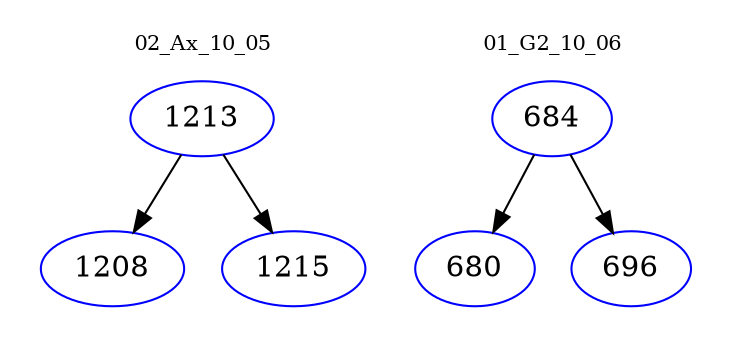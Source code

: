 digraph{
subgraph cluster_0 {
color = white
label = "02_Ax_10_05";
fontsize=10;
T0_1213 [label="1213", color="blue"]
T0_1213 -> T0_1208 [color="black"]
T0_1208 [label="1208", color="blue"]
T0_1213 -> T0_1215 [color="black"]
T0_1215 [label="1215", color="blue"]
}
subgraph cluster_1 {
color = white
label = "01_G2_10_06";
fontsize=10;
T1_684 [label="684", color="blue"]
T1_684 -> T1_680 [color="black"]
T1_680 [label="680", color="blue"]
T1_684 -> T1_696 [color="black"]
T1_696 [label="696", color="blue"]
}
}

